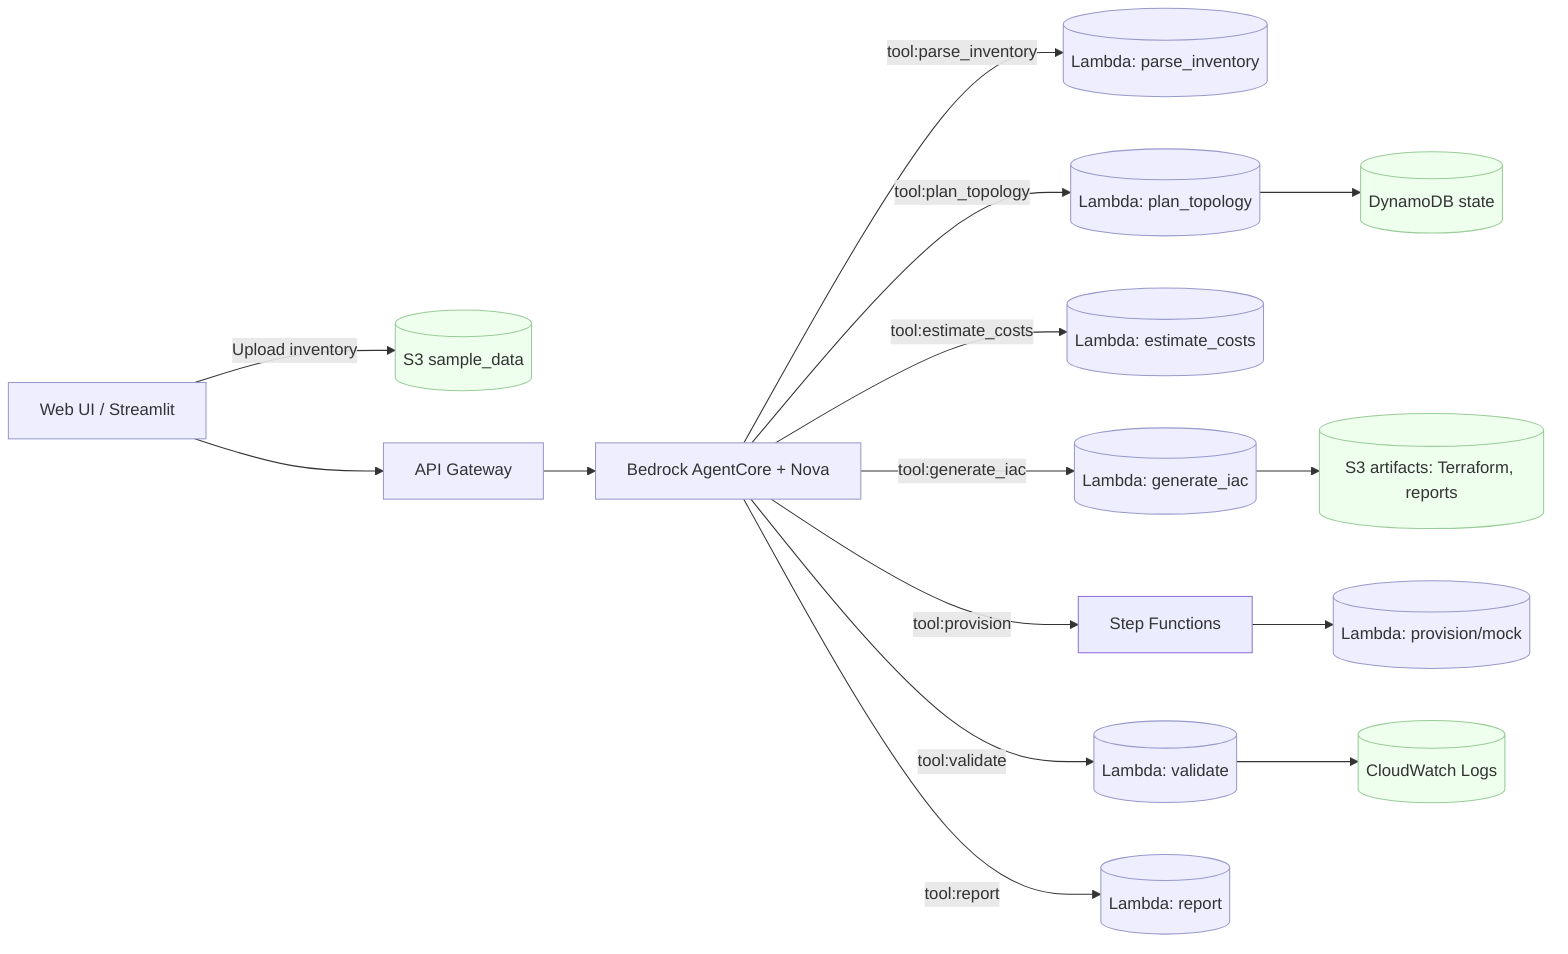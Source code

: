 flowchart LR
  UI[Web UI / Streamlit] -->|Upload inventory| S3[(S3 sample_data)]
  UI --> API[API Gateway]
  API --> AGENT[Bedrock AgentCore + Nova]
  AGENT -->|tool:parse_inventory| L1[(Lambda: parse_inventory)]
  AGENT -->|tool:plan_topology| L2[(Lambda: plan_topology)]
  AGENT -->|tool:estimate_costs| L3[(Lambda: estimate_costs)]
  AGENT -->|tool:generate_iac| L4[(Lambda: generate_iac)]
  AGENT -->|tool:provision| SFN[Step Functions]
  SFN --> L5[(Lambda: provision/mock)]
  AGENT -->|tool:validate| L6[(Lambda: validate)]
  AGENT -->|tool:report| L7[(Lambda: report)]
  L2 --> DDB[(DynamoDB state)]
  L4 --> S3OUT[(S3 artifacts: Terraform, reports)]
  L6 --> CW[(CloudWatch Logs)]
  classDef svc fill:#eef,stroke:#99c,stroke-width:1px;
  classDef store fill:#efe,stroke:#9c9,stroke-width:1px;
  class L1,L2,L3,L4,L5,L6,L7,API,AGENT,UI svc;
  class S3,S3OUT,DDB,CW store;